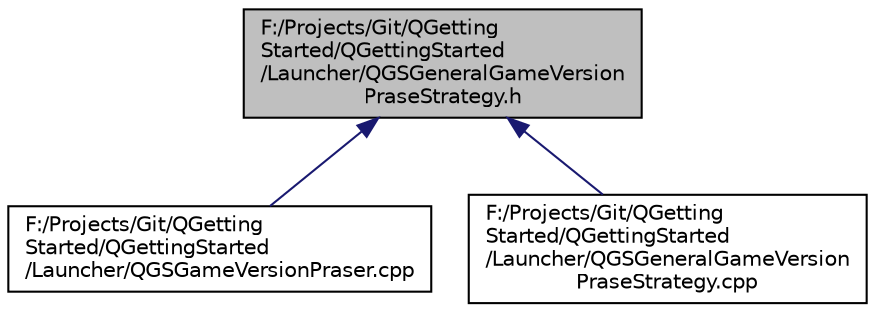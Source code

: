 digraph "F:/Projects/Git/QGettingStarted/QGettingStarted/Launcher/QGSGeneralGameVersionPraseStrategy.h"
{
  edge [fontname="Helvetica",fontsize="10",labelfontname="Helvetica",labelfontsize="10"];
  node [fontname="Helvetica",fontsize="10",shape=record];
  Node5 [label="F:/Projects/Git/QGetting\lStarted/QGettingStarted\l/Launcher/QGSGeneralGameVersion\lPraseStrategy.h",height=0.2,width=0.4,color="black", fillcolor="grey75", style="filled", fontcolor="black"];
  Node5 -> Node6 [dir="back",color="midnightblue",fontsize="10",style="solid"];
  Node6 [label="F:/Projects/Git/QGetting\lStarted/QGettingStarted\l/Launcher/QGSGameVersionPraser.cpp",height=0.2,width=0.4,color="black", fillcolor="white", style="filled",URL="$_q_g_s_game_version_praser_8cpp.html"];
  Node5 -> Node7 [dir="back",color="midnightblue",fontsize="10",style="solid"];
  Node7 [label="F:/Projects/Git/QGetting\lStarted/QGettingStarted\l/Launcher/QGSGeneralGameVersion\lPraseStrategy.cpp",height=0.2,width=0.4,color="black", fillcolor="white", style="filled",URL="$_q_g_s_general_game_version_prase_strategy_8cpp.html"];
}

